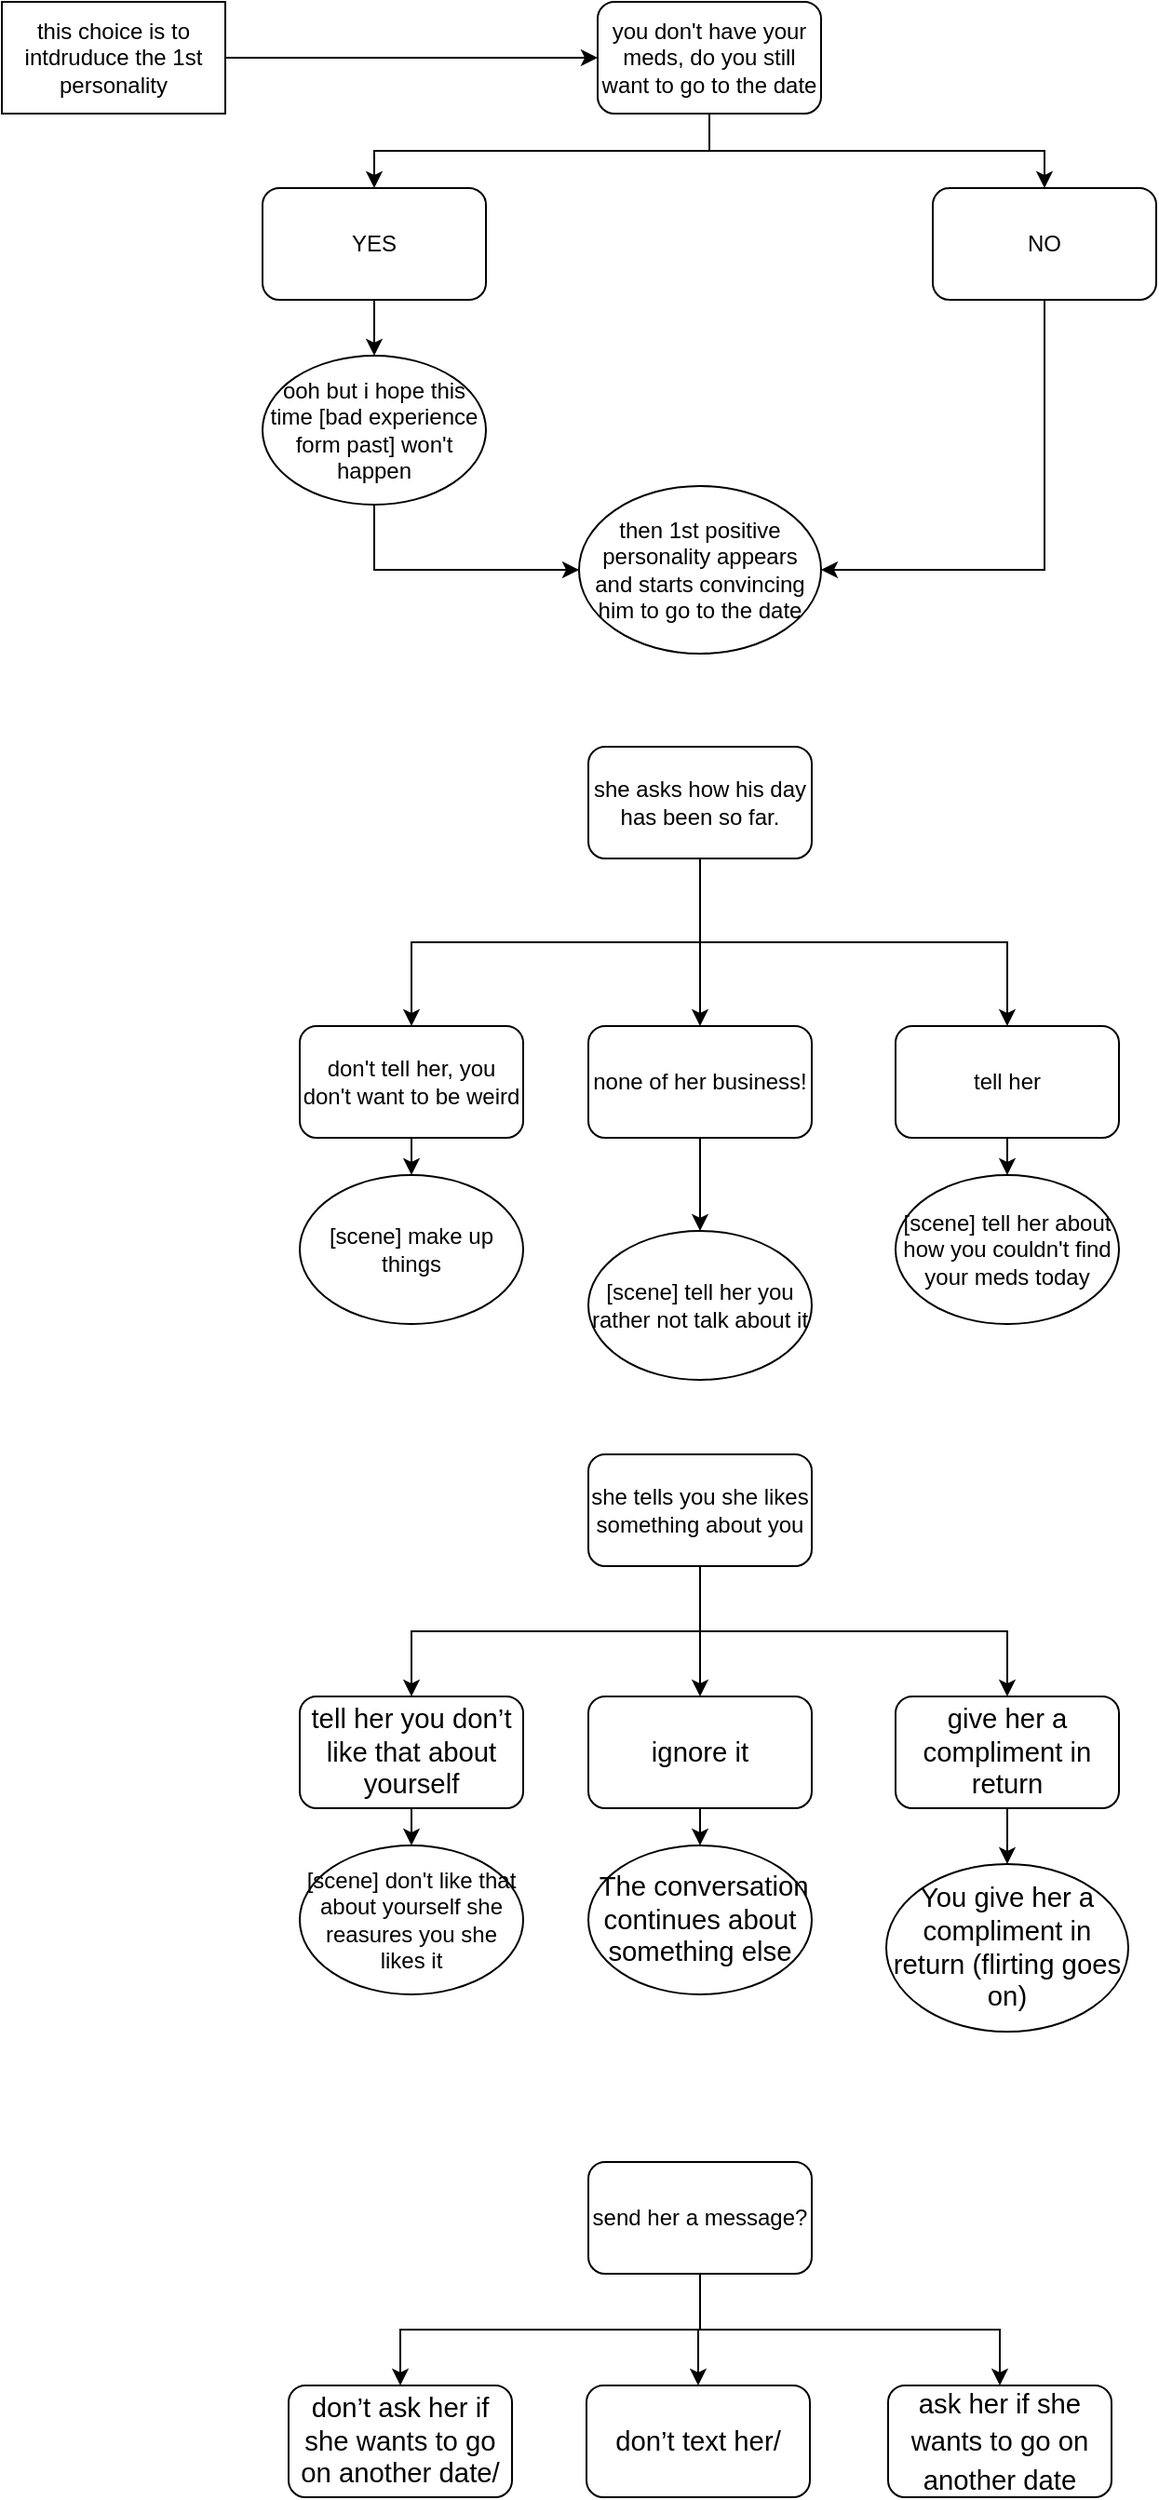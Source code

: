 <mxfile version="15.5.0" type="github"><diagram id="T8eaKo15K-Lp1twY5TJx" name="Page-1"><mxGraphModel dx="1491" dy="821" grid="1" gridSize="10" guides="1" tooltips="1" connect="1" arrows="1" fold="1" page="1" pageScale="1" pageWidth="850" pageHeight="1100" math="0" shadow="0"><root><mxCell id="0"/><mxCell id="1" parent="0"/><mxCell id="bd4ugxYEmbcNde4wdzk_-2" style="edgeStyle=orthogonalEdgeStyle;rounded=0;orthogonalLoop=1;jettySize=auto;html=1;exitX=0.5;exitY=1;exitDx=0;exitDy=0;" edge="1" parent="1" source="bd4ugxYEmbcNde4wdzk_-1" target="bd4ugxYEmbcNde4wdzk_-3"><mxGeometry relative="1" as="geometry"><mxPoint x="270" y="230" as="targetPoint"/></mxGeometry></mxCell><mxCell id="bd4ugxYEmbcNde4wdzk_-5" style="edgeStyle=orthogonalEdgeStyle;rounded=0;orthogonalLoop=1;jettySize=auto;html=1;exitX=0.5;exitY=1;exitDx=0;exitDy=0;" edge="1" parent="1" source="bd4ugxYEmbcNde4wdzk_-1" target="bd4ugxYEmbcNde4wdzk_-4"><mxGeometry relative="1" as="geometry"/></mxCell><mxCell id="bd4ugxYEmbcNde4wdzk_-1" value="you don't have your meds, do you still want to go to the date" style="rounded=1;whiteSpace=wrap;html=1;" vertex="1" parent="1"><mxGeometry x="360" y="40" width="120" height="60" as="geometry"/></mxCell><mxCell id="bd4ugxYEmbcNde4wdzk_-12" style="edgeStyle=orthogonalEdgeStyle;rounded=0;orthogonalLoop=1;jettySize=auto;html=1;exitX=0.5;exitY=1;exitDx=0;exitDy=0;entryX=0.5;entryY=0;entryDx=0;entryDy=0;" edge="1" parent="1" source="bd4ugxYEmbcNde4wdzk_-3" target="bd4ugxYEmbcNde4wdzk_-9"><mxGeometry relative="1" as="geometry"/></mxCell><mxCell id="bd4ugxYEmbcNde4wdzk_-3" value="YES" style="rounded=1;whiteSpace=wrap;html=1;" vertex="1" parent="1"><mxGeometry x="180" y="140" width="120" height="60" as="geometry"/></mxCell><mxCell id="bd4ugxYEmbcNde4wdzk_-14" style="edgeStyle=orthogonalEdgeStyle;rounded=0;orthogonalLoop=1;jettySize=auto;html=1;exitX=0.5;exitY=1;exitDx=0;exitDy=0;entryX=1;entryY=0.5;entryDx=0;entryDy=0;" edge="1" parent="1" source="bd4ugxYEmbcNde4wdzk_-4" target="bd4ugxYEmbcNde4wdzk_-10"><mxGeometry relative="1" as="geometry"/></mxCell><mxCell id="bd4ugxYEmbcNde4wdzk_-4" value="NO" style="rounded=1;whiteSpace=wrap;html=1;" vertex="1" parent="1"><mxGeometry x="540" y="140" width="120" height="60" as="geometry"/></mxCell><mxCell id="bd4ugxYEmbcNde4wdzk_-7" style="edgeStyle=orthogonalEdgeStyle;rounded=0;orthogonalLoop=1;jettySize=auto;html=1;exitX=1;exitY=0.5;exitDx=0;exitDy=0;entryX=0;entryY=0.5;entryDx=0;entryDy=0;" edge="1" parent="1" source="bd4ugxYEmbcNde4wdzk_-6" target="bd4ugxYEmbcNde4wdzk_-1"><mxGeometry relative="1" as="geometry"/></mxCell><mxCell id="bd4ugxYEmbcNde4wdzk_-6" value="this choice is to intdruduce the 1st personality" style="rounded=0;whiteSpace=wrap;html=1;" vertex="1" parent="1"><mxGeometry x="40" y="40" width="120" height="60" as="geometry"/></mxCell><mxCell id="bd4ugxYEmbcNde4wdzk_-13" style="edgeStyle=orthogonalEdgeStyle;rounded=0;orthogonalLoop=1;jettySize=auto;html=1;exitX=0.5;exitY=1;exitDx=0;exitDy=0;" edge="1" parent="1" source="bd4ugxYEmbcNde4wdzk_-9" target="bd4ugxYEmbcNde4wdzk_-10"><mxGeometry relative="1" as="geometry"/></mxCell><mxCell id="bd4ugxYEmbcNde4wdzk_-9" value="ooh but i hope this time [bad experience form past] won't happen" style="ellipse;whiteSpace=wrap;html=1;" vertex="1" parent="1"><mxGeometry x="180" y="230" width="120" height="80" as="geometry"/></mxCell><mxCell id="bd4ugxYEmbcNde4wdzk_-10" value="then 1st positive personality appears and starts convincing him to go to the date" style="ellipse;whiteSpace=wrap;html=1;" vertex="1" parent="1"><mxGeometry x="350" y="300" width="130" height="90" as="geometry"/></mxCell><mxCell id="bd4ugxYEmbcNde4wdzk_-24" style="edgeStyle=elbowEdgeStyle;rounded=0;orthogonalLoop=1;jettySize=auto;html=1;exitX=0.5;exitY=1;exitDx=0;exitDy=0;entryX=0.5;entryY=0;entryDx=0;entryDy=0;fontSize=12;elbow=vertical;" edge="1" parent="1" source="bd4ugxYEmbcNde4wdzk_-15" target="bd4ugxYEmbcNde4wdzk_-18"><mxGeometry relative="1" as="geometry"/></mxCell><mxCell id="bd4ugxYEmbcNde4wdzk_-25" style="edgeStyle=elbowEdgeStyle;rounded=0;orthogonalLoop=1;jettySize=auto;html=1;exitX=0.5;exitY=1;exitDx=0;exitDy=0;entryX=0.5;entryY=0;entryDx=0;entryDy=0;fontSize=12;elbow=vertical;" edge="1" parent="1" source="bd4ugxYEmbcNde4wdzk_-15" target="bd4ugxYEmbcNde4wdzk_-17"><mxGeometry relative="1" as="geometry"/></mxCell><mxCell id="bd4ugxYEmbcNde4wdzk_-26" style="edgeStyle=elbowEdgeStyle;rounded=0;orthogonalLoop=1;jettySize=auto;html=1;exitX=0.5;exitY=1;exitDx=0;exitDy=0;entryX=0.5;entryY=0;entryDx=0;entryDy=0;fontSize=12;elbow=vertical;" edge="1" parent="1" source="bd4ugxYEmbcNde4wdzk_-15" target="bd4ugxYEmbcNde4wdzk_-19"><mxGeometry relative="1" as="geometry"/></mxCell><mxCell id="bd4ugxYEmbcNde4wdzk_-15" value="&lt;font style=&quot;font-size: 12px&quot;&gt;&lt;br&gt;&lt;span style=&quot;font-family: &amp;#34;arial&amp;#34; ; color: rgb(0 , 0 , 0) ; background-color: transparent ; font-weight: 400 ; font-style: normal ; font-variant: normal ; text-decoration: none ; vertical-align: baseline&quot; id=&quot;docs-internal-guid-60d52e32-7fff-91ca-6aa2-22725770ab81&quot;&gt;she asks how his day has been so far.&lt;/span&gt;&lt;br&gt;&lt;br&gt;&lt;/font&gt;" style="rounded=1;whiteSpace=wrap;html=1;" vertex="1" parent="1"><mxGeometry x="355" y="440" width="120" height="60" as="geometry"/></mxCell><mxCell id="bd4ugxYEmbcNde4wdzk_-27" style="edgeStyle=elbowEdgeStyle;rounded=0;orthogonalLoop=1;jettySize=auto;elbow=vertical;html=1;exitX=0.5;exitY=1;exitDx=0;exitDy=0;fontSize=12;" edge="1" parent="1" source="bd4ugxYEmbcNde4wdzk_-17" target="bd4ugxYEmbcNde4wdzk_-20"><mxGeometry relative="1" as="geometry"/></mxCell><mxCell id="bd4ugxYEmbcNde4wdzk_-17" value="don't tell her, you don't want to be weird" style="rounded=1;whiteSpace=wrap;html=1;fontSize=12;" vertex="1" parent="1"><mxGeometry x="200" y="590" width="120" height="60" as="geometry"/></mxCell><mxCell id="bd4ugxYEmbcNde4wdzk_-29" style="edgeStyle=elbowEdgeStyle;rounded=0;orthogonalLoop=1;jettySize=auto;elbow=vertical;html=1;exitX=0.5;exitY=1;exitDx=0;exitDy=0;fontSize=12;" edge="1" parent="1" source="bd4ugxYEmbcNde4wdzk_-18" target="bd4ugxYEmbcNde4wdzk_-21"><mxGeometry relative="1" as="geometry"/></mxCell><mxCell id="bd4ugxYEmbcNde4wdzk_-18" value="tell her" style="rounded=1;whiteSpace=wrap;html=1;fontSize=12;" vertex="1" parent="1"><mxGeometry x="520" y="590" width="120" height="60" as="geometry"/></mxCell><mxCell id="bd4ugxYEmbcNde4wdzk_-28" style="edgeStyle=elbowEdgeStyle;rounded=0;orthogonalLoop=1;jettySize=auto;elbow=vertical;html=1;exitX=0.5;exitY=1;exitDx=0;exitDy=0;fontSize=12;" edge="1" parent="1" source="bd4ugxYEmbcNde4wdzk_-19" target="bd4ugxYEmbcNde4wdzk_-22"><mxGeometry relative="1" as="geometry"/></mxCell><mxCell id="bd4ugxYEmbcNde4wdzk_-19" value="none of her business!" style="rounded=1;whiteSpace=wrap;html=1;fontSize=12;" vertex="1" parent="1"><mxGeometry x="355" y="590" width="120" height="60" as="geometry"/></mxCell><mxCell id="bd4ugxYEmbcNde4wdzk_-20" value="[scene] make up things " style="ellipse;whiteSpace=wrap;html=1;fontSize=12;" vertex="1" parent="1"><mxGeometry x="200" y="670" width="120" height="80" as="geometry"/></mxCell><mxCell id="bd4ugxYEmbcNde4wdzk_-21" value="[scene] tell her about how you couldn't find your meds today" style="ellipse;whiteSpace=wrap;html=1;fontSize=12;" vertex="1" parent="1"><mxGeometry x="520" y="670" width="120" height="80" as="geometry"/></mxCell><mxCell id="bd4ugxYEmbcNde4wdzk_-22" value="[scene] tell her you rather not talk about it" style="ellipse;whiteSpace=wrap;html=1;fontSize=12;" vertex="1" parent="1"><mxGeometry x="355" y="700" width="120" height="80" as="geometry"/></mxCell><mxCell id="bd4ugxYEmbcNde4wdzk_-43" style="edgeStyle=elbowEdgeStyle;rounded=0;orthogonalLoop=1;jettySize=auto;elbow=vertical;html=1;exitX=0.5;exitY=1;exitDx=0;exitDy=0;fontSize=12;" edge="1" parent="1" source="bd4ugxYEmbcNde4wdzk_-30" target="bd4ugxYEmbcNde4wdzk_-37"><mxGeometry relative="1" as="geometry"/></mxCell><mxCell id="bd4ugxYEmbcNde4wdzk_-44" style="edgeStyle=elbowEdgeStyle;rounded=0;orthogonalLoop=1;jettySize=auto;elbow=vertical;html=1;exitX=0.5;exitY=1;exitDx=0;exitDy=0;entryX=0.5;entryY=0;entryDx=0;entryDy=0;fontSize=12;" edge="1" parent="1" source="bd4ugxYEmbcNde4wdzk_-30" target="bd4ugxYEmbcNde4wdzk_-38"><mxGeometry relative="1" as="geometry"/></mxCell><mxCell id="bd4ugxYEmbcNde4wdzk_-46" style="edgeStyle=elbowEdgeStyle;rounded=0;orthogonalLoop=1;jettySize=auto;elbow=vertical;html=1;exitX=0.5;exitY=1;exitDx=0;exitDy=0;entryX=0.5;entryY=0;entryDx=0;entryDy=0;fontSize=12;" edge="1" parent="1" source="bd4ugxYEmbcNde4wdzk_-30" target="bd4ugxYEmbcNde4wdzk_-39"><mxGeometry relative="1" as="geometry"/></mxCell><mxCell id="bd4ugxYEmbcNde4wdzk_-30" value="she tells you she likes something about you" style="rounded=1;whiteSpace=wrap;html=1;fontSize=12;" vertex="1" parent="1"><mxGeometry x="355" y="820" width="120" height="60" as="geometry"/></mxCell><mxCell id="bd4ugxYEmbcNde4wdzk_-31" value="[scene] don't like that about yourself she reasures you she likes it" style="ellipse;whiteSpace=wrap;html=1;fontSize=12;" vertex="1" parent="1"><mxGeometry x="200" y="1030" width="120" height="80" as="geometry"/></mxCell><mxCell id="bd4ugxYEmbcNde4wdzk_-32" value="&lt;span style=&quot;font-size: 11pt ; font-family: &amp;#34;arial&amp;#34; ; color: rgb(0 , 0 , 0) ; background-color: transparent ; font-weight: 400 ; font-style: normal ; font-variant: normal ; text-decoration: none ; vertical-align: baseline&quot; id=&quot;docs-internal-guid-c87fc987-7fff-7ffa-4b22-534cdf8fc2eb&quot;&gt;You give her a compliment in return (flirting goes on)&lt;/span&gt;" style="ellipse;whiteSpace=wrap;html=1;fontSize=12;" vertex="1" parent="1"><mxGeometry x="515" y="1040" width="130" height="90" as="geometry"/></mxCell><mxCell id="bd4ugxYEmbcNde4wdzk_-33" value="&lt;span style=&quot;font-size: 11pt ; font-family: &amp;#34;arial&amp;#34; ; color: rgb(0 , 0 , 0) ; background-color: transparent ; font-weight: 400 ; font-style: normal ; font-variant: normal ; text-decoration: none ; vertical-align: baseline&quot; id=&quot;docs-internal-guid-6114e22c-7fff-62cc-2990-dfe07b9c9af1&quot;&gt;&amp;nbsp;The conversation continues about something else&lt;/span&gt;" style="ellipse;whiteSpace=wrap;html=1;fontSize=12;" vertex="1" parent="1"><mxGeometry x="355" y="1030" width="120" height="80" as="geometry"/></mxCell><mxCell id="bd4ugxYEmbcNde4wdzk_-40" style="edgeStyle=elbowEdgeStyle;rounded=0;orthogonalLoop=1;jettySize=auto;elbow=vertical;html=1;exitX=0.5;exitY=1;exitDx=0;exitDy=0;fontSize=12;" edge="1" parent="1" source="bd4ugxYEmbcNde4wdzk_-37" target="bd4ugxYEmbcNde4wdzk_-31"><mxGeometry relative="1" as="geometry"/></mxCell><mxCell id="bd4ugxYEmbcNde4wdzk_-37" value="&lt;span style=&quot;font-size: 11pt ; font-family: &amp;#34;arial&amp;#34; ; color: rgb(0 , 0 , 0) ; background-color: transparent ; font-weight: 400 ; font-style: normal ; font-variant: normal ; text-decoration: none ; vertical-align: baseline&quot; id=&quot;docs-internal-guid-9299af54-7fff-0bce-d056-b62c900b4e7b&quot;&gt;tell her you don’t like that about yourself&lt;/span&gt;" style="rounded=1;whiteSpace=wrap;html=1;fontSize=12;" vertex="1" parent="1"><mxGeometry x="200" y="950" width="120" height="60" as="geometry"/></mxCell><mxCell id="bd4ugxYEmbcNde4wdzk_-42" style="edgeStyle=elbowEdgeStyle;rounded=0;orthogonalLoop=1;jettySize=auto;elbow=vertical;html=1;exitX=0.5;exitY=1;exitDx=0;exitDy=0;entryX=0.5;entryY=0;entryDx=0;entryDy=0;fontSize=12;" edge="1" parent="1" source="bd4ugxYEmbcNde4wdzk_-38" target="bd4ugxYEmbcNde4wdzk_-32"><mxGeometry relative="1" as="geometry"/></mxCell><mxCell id="bd4ugxYEmbcNde4wdzk_-38" value="&lt;span style=&quot;font-size: 11pt ; font-family: &amp;#34;arial&amp;#34; ; color: rgb(0 , 0 , 0) ; background-color: transparent ; font-weight: 400 ; font-style: normal ; font-variant: normal ; text-decoration: none ; vertical-align: baseline&quot; id=&quot;docs-internal-guid-1f31014d-7fff-69f5-04ad-4c9a31bff9be&quot;&gt;give her a compliment in return&lt;/span&gt;" style="rounded=1;whiteSpace=wrap;html=1;fontSize=12;" vertex="1" parent="1"><mxGeometry x="520" y="950" width="120" height="60" as="geometry"/></mxCell><mxCell id="bd4ugxYEmbcNde4wdzk_-41" style="edgeStyle=elbowEdgeStyle;rounded=0;orthogonalLoop=1;jettySize=auto;elbow=vertical;html=1;exitX=0.5;exitY=1;exitDx=0;exitDy=0;entryX=0.5;entryY=0;entryDx=0;entryDy=0;fontSize=12;" edge="1" parent="1" source="bd4ugxYEmbcNde4wdzk_-39" target="bd4ugxYEmbcNde4wdzk_-33"><mxGeometry relative="1" as="geometry"/></mxCell><mxCell id="bd4ugxYEmbcNde4wdzk_-39" value="&lt;span style=&quot;font-size: 11pt ; font-family: &amp;#34;arial&amp;#34; ; color: rgb(0 , 0 , 0) ; background-color: transparent ; font-weight: 400 ; font-style: normal ; font-variant: normal ; text-decoration: none ; vertical-align: baseline&quot; id=&quot;docs-internal-guid-98306bb4-7fff-4c60-1a8b-b016f202d0b8&quot;&gt;ignore it&lt;/span&gt;" style="rounded=1;whiteSpace=wrap;html=1;fontSize=12;" vertex="1" parent="1"><mxGeometry x="355" y="950" width="120" height="60" as="geometry"/></mxCell><mxCell id="bd4ugxYEmbcNde4wdzk_-51" style="edgeStyle=elbowEdgeStyle;rounded=0;orthogonalLoop=1;jettySize=auto;elbow=vertical;html=1;exitX=0.5;exitY=1;exitDx=0;exitDy=0;fontSize=12;" edge="1" parent="1" source="bd4ugxYEmbcNde4wdzk_-47" target="bd4ugxYEmbcNde4wdzk_-49"><mxGeometry relative="1" as="geometry"/></mxCell><mxCell id="bd4ugxYEmbcNde4wdzk_-52" style="edgeStyle=elbowEdgeStyle;rounded=0;orthogonalLoop=1;jettySize=auto;elbow=vertical;html=1;exitX=0.5;exitY=1;exitDx=0;exitDy=0;fontSize=12;" edge="1" parent="1" source="bd4ugxYEmbcNde4wdzk_-47" target="bd4ugxYEmbcNde4wdzk_-50"><mxGeometry relative="1" as="geometry"/></mxCell><mxCell id="bd4ugxYEmbcNde4wdzk_-53" style="edgeStyle=elbowEdgeStyle;rounded=0;orthogonalLoop=1;jettySize=auto;elbow=vertical;html=1;exitX=0.5;exitY=1;exitDx=0;exitDy=0;entryX=0.5;entryY=0;entryDx=0;entryDy=0;fontSize=12;" edge="1" parent="1" source="bd4ugxYEmbcNde4wdzk_-47" target="bd4ugxYEmbcNde4wdzk_-48"><mxGeometry relative="1" as="geometry"/></mxCell><mxCell id="bd4ugxYEmbcNde4wdzk_-47" value="send her a message?" style="rounded=1;whiteSpace=wrap;html=1;fontSize=12;" vertex="1" parent="1"><mxGeometry x="355" y="1200" width="120" height="60" as="geometry"/></mxCell><mxCell id="bd4ugxYEmbcNde4wdzk_-48" value="&lt;span style=&quot;font-size: 11pt ; font-family: &amp;#34;arial&amp;#34; ; color: rgb(0 , 0 , 0) ; background-color: transparent ; font-weight: 400 ; font-style: normal ; font-variant: normal ; text-decoration: none ; vertical-align: baseline&quot; id=&quot;docs-internal-guid-4bf7f88f-7fff-2796-3e31-a9ac0ca4189b&quot;&gt;don’t ask her if she wants to go on another date/&lt;/span&gt;" style="rounded=1;whiteSpace=wrap;html=1;fontSize=12;" vertex="1" parent="1"><mxGeometry x="194" y="1320" width="120" height="60" as="geometry"/></mxCell><mxCell id="bd4ugxYEmbcNde4wdzk_-49" value="&lt;span style=&quot;font-size: 11pt ; font-family: &amp;#34;arial&amp;#34; ; color: rgb(0 , 0 , 0) ; background-color: transparent ; font-weight: 400 ; font-style: normal ; font-variant: normal ; text-decoration: none ; vertical-align: baseline&quot; id=&quot;docs-internal-guid-3a5f5d89-7fff-4e42-9629-45fa4b7bbcb7&quot;&gt;don’t text her/&lt;/span&gt;" style="rounded=1;whiteSpace=wrap;html=1;fontSize=12;" vertex="1" parent="1"><mxGeometry x="354" y="1320" width="120" height="60" as="geometry"/></mxCell><mxCell id="bd4ugxYEmbcNde4wdzk_-50" value="&lt;p dir=&quot;ltr&quot; style=&quot;line-height: 1.38 ; margin-top: 0pt ; margin-bottom: 0pt&quot; id=&quot;docs-internal-guid-4421b3e9-7fff-629e-cfb1-78e48d578039&quot;&gt;&lt;span style=&quot;font-size: 11pt ; font-family: &amp;#34;arial&amp;#34; ; color: rgb(0 , 0 , 0) ; background-color: transparent ; font-weight: 400 ; font-style: normal ; font-variant: normal ; text-decoration: none ; vertical-align: baseline&quot;&gt;ask her if she wants to go on another date&lt;/span&gt;&lt;/p&gt;" style="rounded=1;whiteSpace=wrap;html=1;fontSize=12;" vertex="1" parent="1"><mxGeometry x="516" y="1320" width="120" height="60" as="geometry"/></mxCell></root></mxGraphModel></diagram></mxfile>